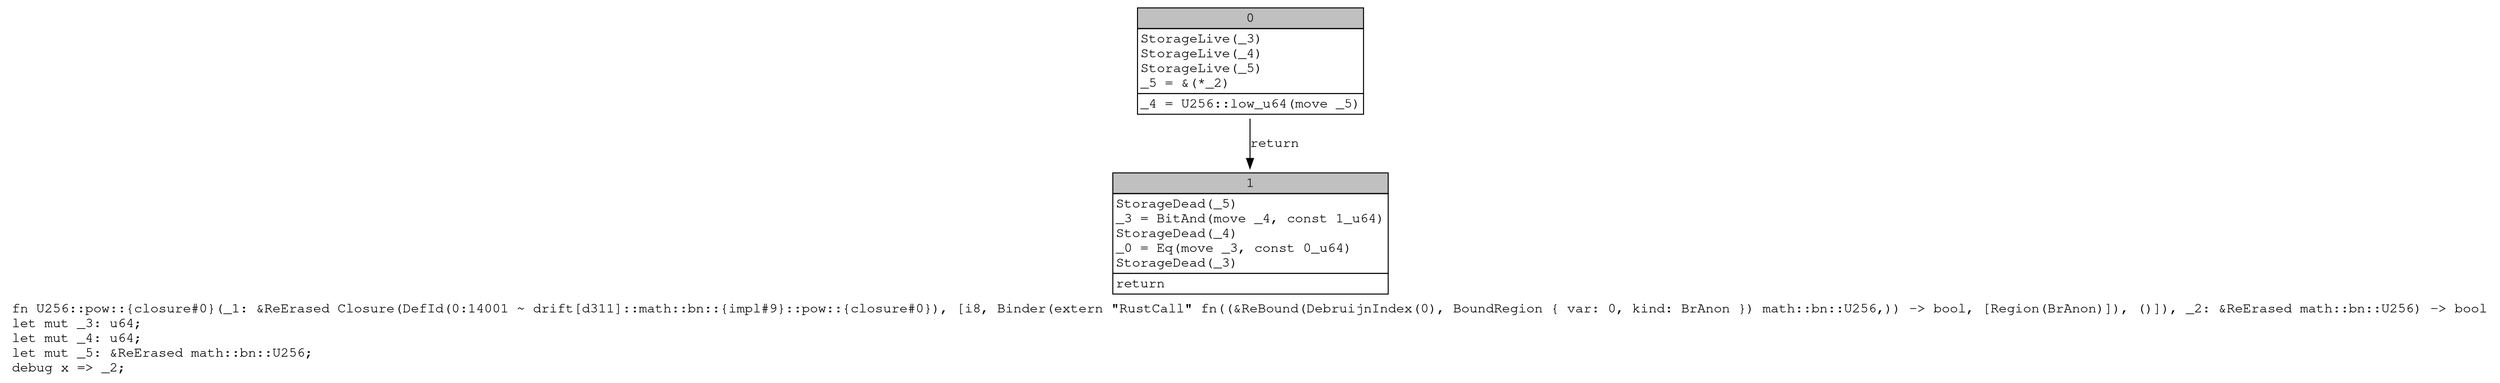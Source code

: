 digraph Mir_0_14001 {
    graph [fontname="Courier, monospace"];
    node [fontname="Courier, monospace"];
    edge [fontname="Courier, monospace"];
    label=<fn U256::pow::{closure#0}(_1: &amp;ReErased Closure(DefId(0:14001 ~ drift[d311]::math::bn::{impl#9}::pow::{closure#0}), [i8, Binder(extern &quot;RustCall&quot; fn((&amp;ReBound(DebruijnIndex(0), BoundRegion { var: 0, kind: BrAnon }) math::bn::U256,)) -&gt; bool, [Region(BrAnon)]), ()]), _2: &amp;ReErased math::bn::U256) -&gt; bool<br align="left"/>let mut _3: u64;<br align="left"/>let mut _4: u64;<br align="left"/>let mut _5: &amp;ReErased math::bn::U256;<br align="left"/>debug x =&gt; _2;<br align="left"/>>;
    bb0__0_14001 [shape="none", label=<<table border="0" cellborder="1" cellspacing="0"><tr><td bgcolor="gray" align="center" colspan="1">0</td></tr><tr><td align="left" balign="left">StorageLive(_3)<br/>StorageLive(_4)<br/>StorageLive(_5)<br/>_5 = &amp;(*_2)<br/></td></tr><tr><td align="left">_4 = U256::low_u64(move _5)</td></tr></table>>];
    bb1__0_14001 [shape="none", label=<<table border="0" cellborder="1" cellspacing="0"><tr><td bgcolor="gray" align="center" colspan="1">1</td></tr><tr><td align="left" balign="left">StorageDead(_5)<br/>_3 = BitAnd(move _4, const 1_u64)<br/>StorageDead(_4)<br/>_0 = Eq(move _3, const 0_u64)<br/>StorageDead(_3)<br/></td></tr><tr><td align="left">return</td></tr></table>>];
    bb0__0_14001 -> bb1__0_14001 [label="return"];
}
